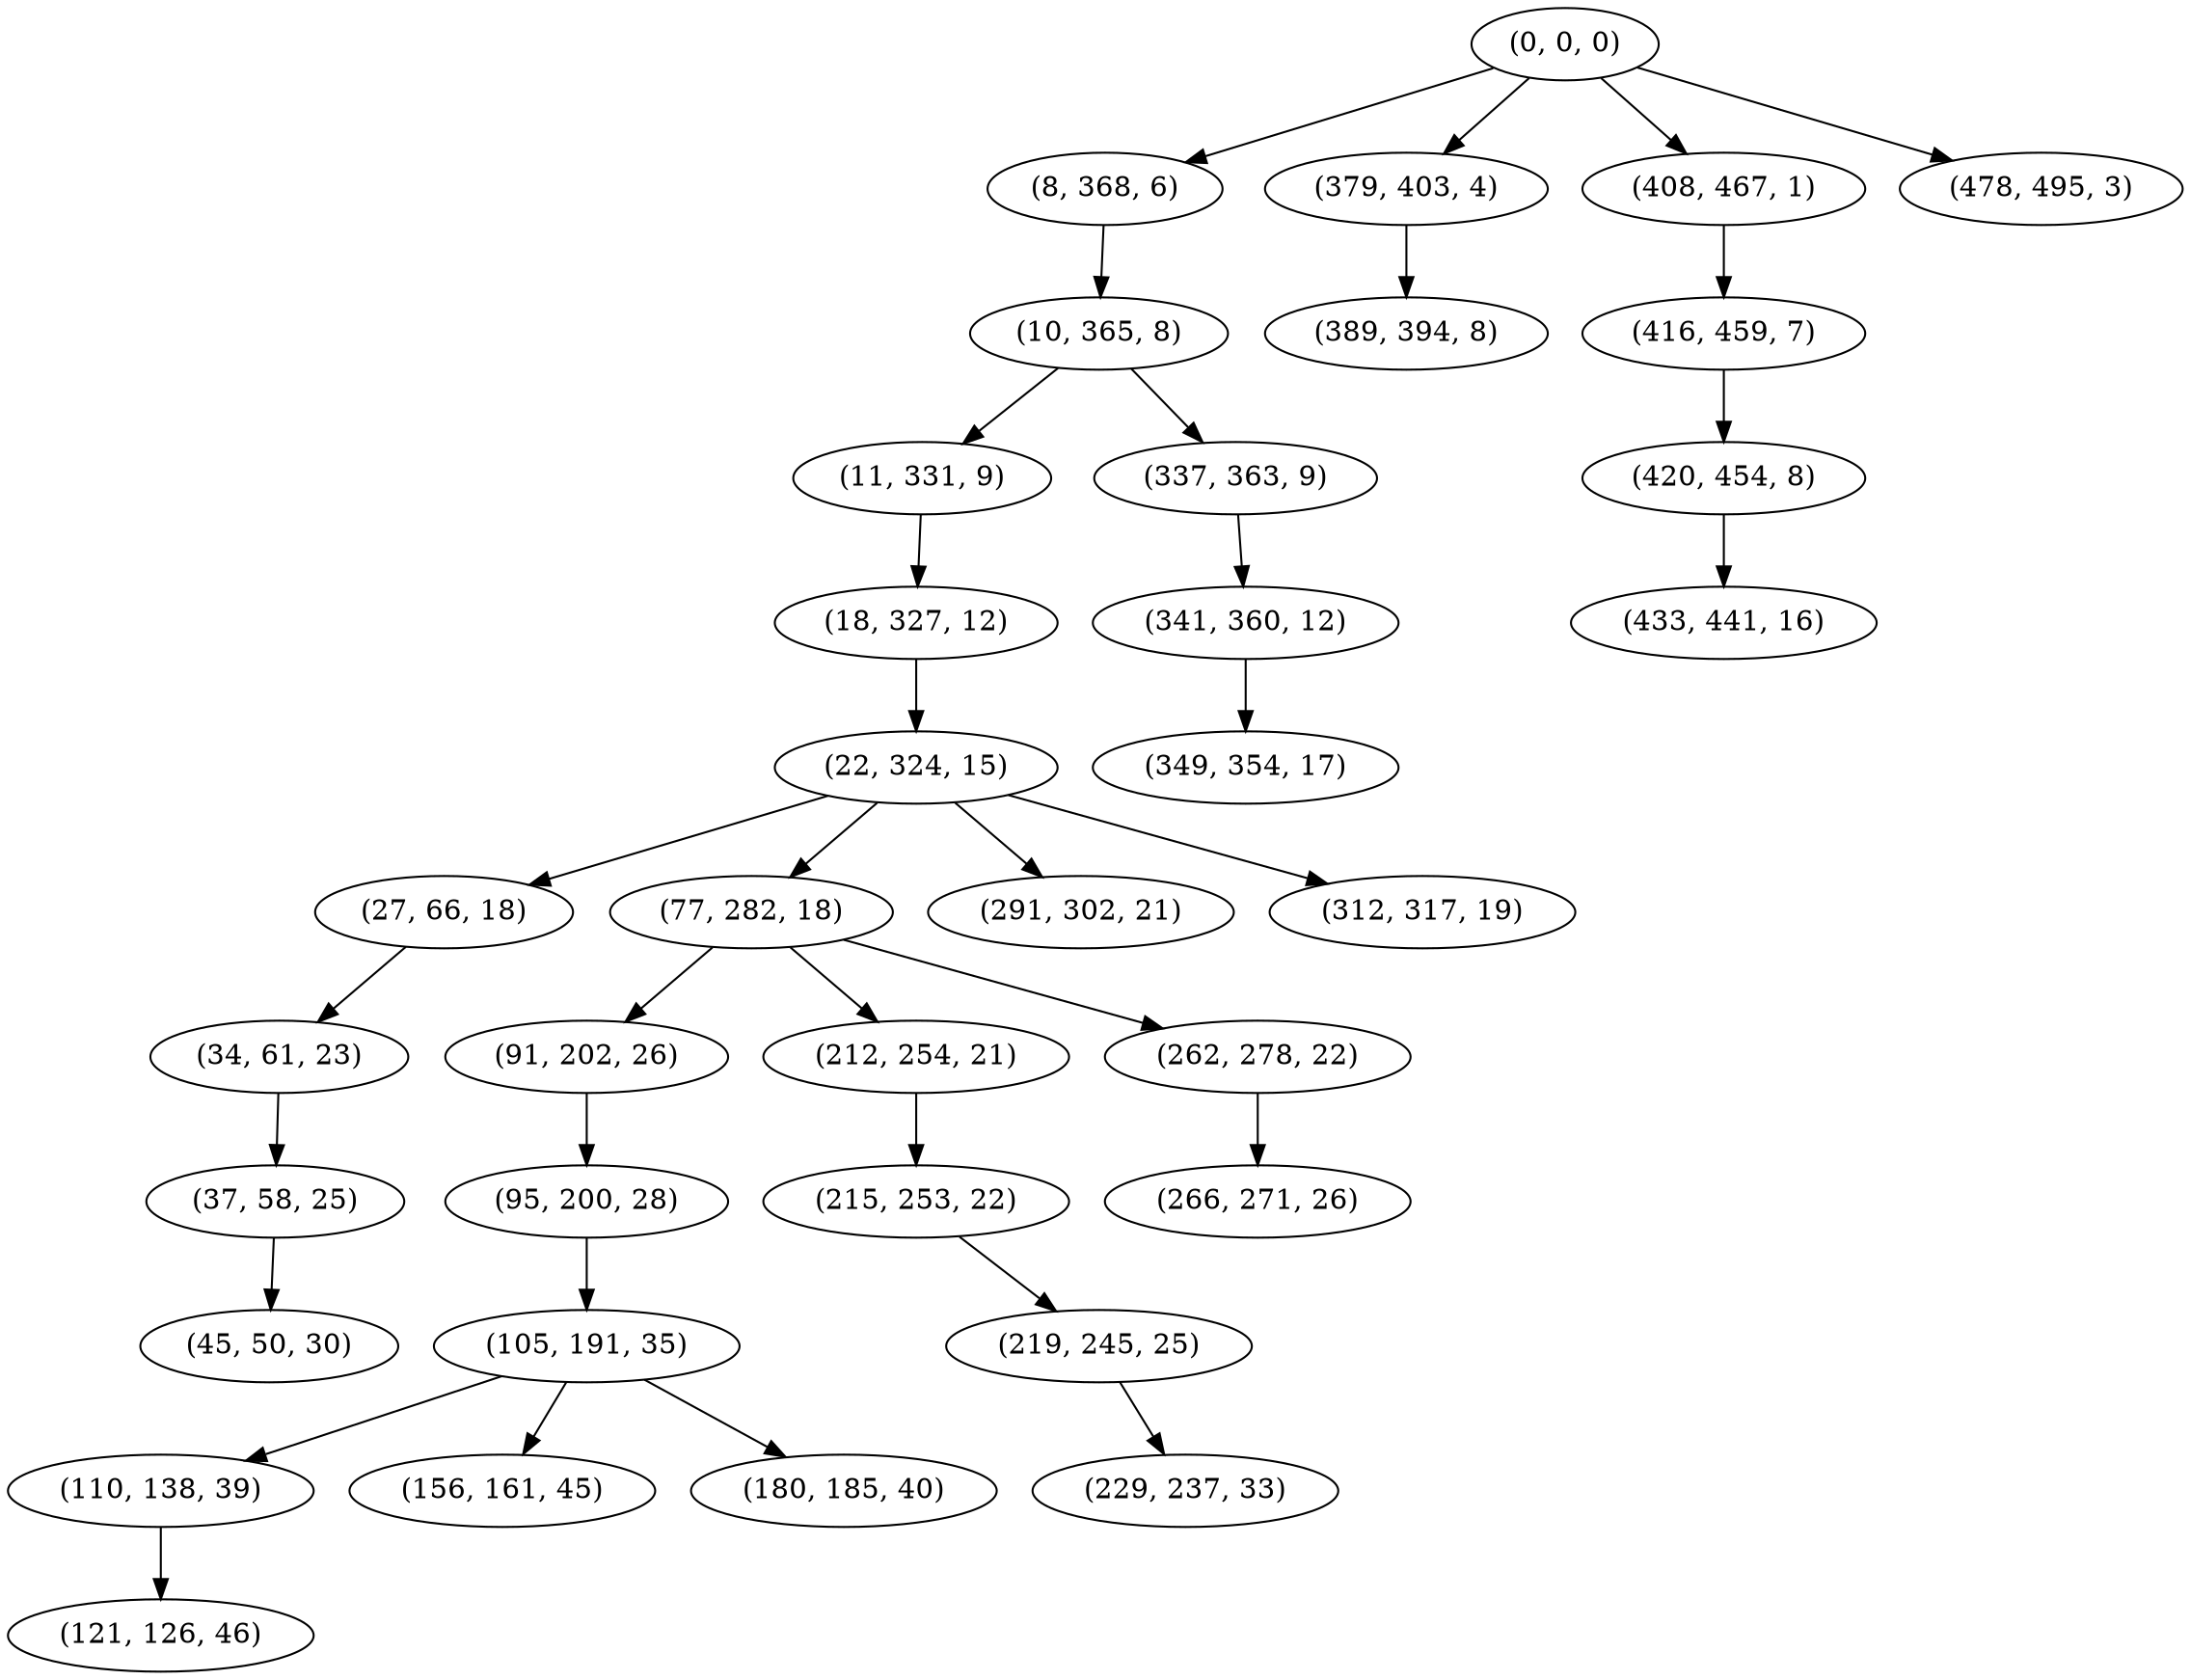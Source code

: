 digraph tree {
    "(0, 0, 0)";
    "(8, 368, 6)";
    "(10, 365, 8)";
    "(11, 331, 9)";
    "(18, 327, 12)";
    "(22, 324, 15)";
    "(27, 66, 18)";
    "(34, 61, 23)";
    "(37, 58, 25)";
    "(45, 50, 30)";
    "(77, 282, 18)";
    "(91, 202, 26)";
    "(95, 200, 28)";
    "(105, 191, 35)";
    "(110, 138, 39)";
    "(121, 126, 46)";
    "(156, 161, 45)";
    "(180, 185, 40)";
    "(212, 254, 21)";
    "(215, 253, 22)";
    "(219, 245, 25)";
    "(229, 237, 33)";
    "(262, 278, 22)";
    "(266, 271, 26)";
    "(291, 302, 21)";
    "(312, 317, 19)";
    "(337, 363, 9)";
    "(341, 360, 12)";
    "(349, 354, 17)";
    "(379, 403, 4)";
    "(389, 394, 8)";
    "(408, 467, 1)";
    "(416, 459, 7)";
    "(420, 454, 8)";
    "(433, 441, 16)";
    "(478, 495, 3)";
    "(0, 0, 0)" -> "(8, 368, 6)";
    "(0, 0, 0)" -> "(379, 403, 4)";
    "(0, 0, 0)" -> "(408, 467, 1)";
    "(0, 0, 0)" -> "(478, 495, 3)";
    "(8, 368, 6)" -> "(10, 365, 8)";
    "(10, 365, 8)" -> "(11, 331, 9)";
    "(10, 365, 8)" -> "(337, 363, 9)";
    "(11, 331, 9)" -> "(18, 327, 12)";
    "(18, 327, 12)" -> "(22, 324, 15)";
    "(22, 324, 15)" -> "(27, 66, 18)";
    "(22, 324, 15)" -> "(77, 282, 18)";
    "(22, 324, 15)" -> "(291, 302, 21)";
    "(22, 324, 15)" -> "(312, 317, 19)";
    "(27, 66, 18)" -> "(34, 61, 23)";
    "(34, 61, 23)" -> "(37, 58, 25)";
    "(37, 58, 25)" -> "(45, 50, 30)";
    "(77, 282, 18)" -> "(91, 202, 26)";
    "(77, 282, 18)" -> "(212, 254, 21)";
    "(77, 282, 18)" -> "(262, 278, 22)";
    "(91, 202, 26)" -> "(95, 200, 28)";
    "(95, 200, 28)" -> "(105, 191, 35)";
    "(105, 191, 35)" -> "(110, 138, 39)";
    "(105, 191, 35)" -> "(156, 161, 45)";
    "(105, 191, 35)" -> "(180, 185, 40)";
    "(110, 138, 39)" -> "(121, 126, 46)";
    "(212, 254, 21)" -> "(215, 253, 22)";
    "(215, 253, 22)" -> "(219, 245, 25)";
    "(219, 245, 25)" -> "(229, 237, 33)";
    "(262, 278, 22)" -> "(266, 271, 26)";
    "(337, 363, 9)" -> "(341, 360, 12)";
    "(341, 360, 12)" -> "(349, 354, 17)";
    "(379, 403, 4)" -> "(389, 394, 8)";
    "(408, 467, 1)" -> "(416, 459, 7)";
    "(416, 459, 7)" -> "(420, 454, 8)";
    "(420, 454, 8)" -> "(433, 441, 16)";
}
